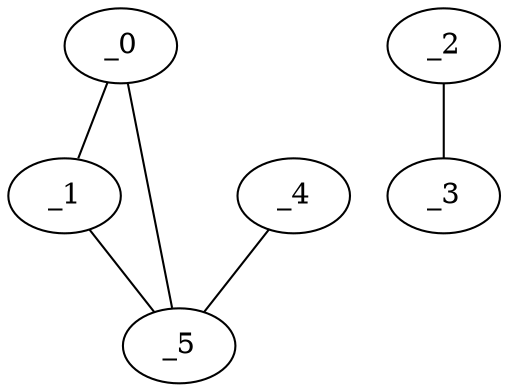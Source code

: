 graph HP1_0086 {
	_0	 [x="0.723987",
		y="2.82262"];
	_1	 [x="0.835127",
		y="0.89655"];
	_0 -- _1;
	_5	 [x="1.99043",
		y="1.4836"];
	_0 -- _5;
	_1 -- _5;
	_2	 [x="2.04841",
		y="0.621898"];
	_3	 [x="2.17053",
		y="2.82498"];
	_2 -- _3;
	_4	 [x="0.586023",
		y="1.72066"];
	_4 -- _5;
}
